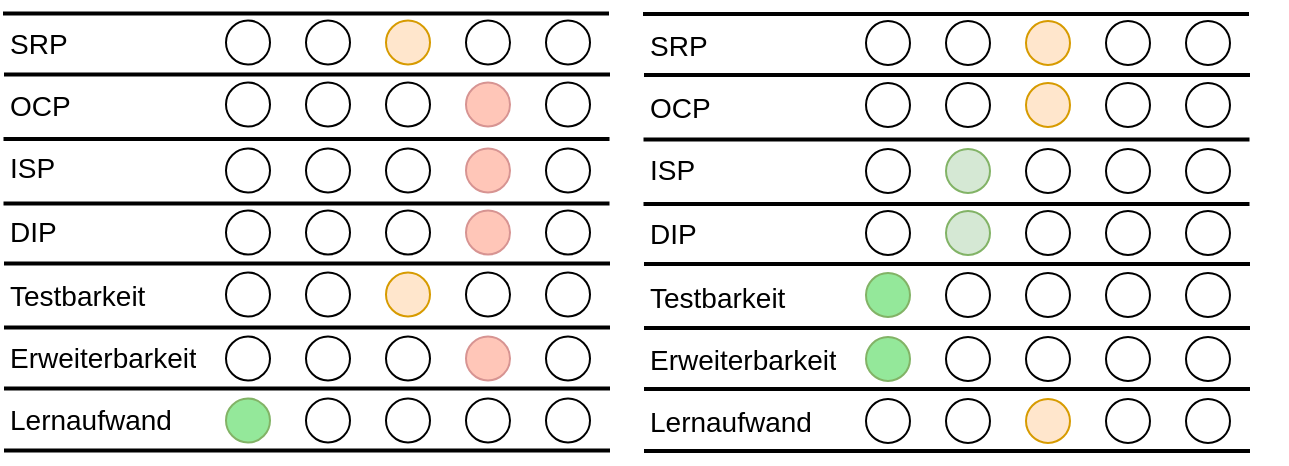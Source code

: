 <mxfile version="15.7.3" type="device"><diagram id="7zipohzM_STwn9ZJXe27" name="Seite-1"><mxGraphModel dx="760" dy="707" grid="1" gridSize="10" guides="1" tooltips="1" connect="1" arrows="1" fold="1" page="1" pageScale="1" pageWidth="827" pageHeight="1169" math="0" shadow="0"><root><mxCell id="0"/><mxCell id="1" parent="0"/><mxCell id="pcC5vuhRuZFMerXVC4xy-1" value="" style="shape=table;startSize=0;container=1;collapsible=0;childLayout=tableLayout;fontStyle=1;align=center;pointerEvents=1;fontSize=18;fillColor=none;strokeColor=none;" vertex="1" parent="1"><mxGeometry x="350" y="90.5" width="320" height="220" as="geometry"/></mxCell><mxCell id="pcC5vuhRuZFMerXVC4xy-2" style="shape=partialRectangle;html=1;whiteSpace=wrap;collapsible=0;dropTarget=0;pointerEvents=0;fillColor=none;top=0;left=0;bottom=0;right=0;points=[[0,0.5],[1,0.5]];portConstraint=eastwest;fontSize=22;strokeColor=none;" vertex="1" parent="pcC5vuhRuZFMerXVC4xy-1"><mxGeometry width="320" height="32" as="geometry"/></mxCell><mxCell id="pcC5vuhRuZFMerXVC4xy-3" value="SRP" style="shape=partialRectangle;html=1;whiteSpace=wrap;connectable=0;fillColor=none;top=0;left=0;bottom=0;right=0;overflow=hidden;pointerEvents=1;fontSize=14;align=left;" vertex="1" parent="pcC5vuhRuZFMerXVC4xy-2"><mxGeometry width="100" height="32" as="geometry"><mxRectangle width="100" height="32" as="alternateBounds"/></mxGeometry></mxCell><mxCell id="pcC5vuhRuZFMerXVC4xy-4" style="shape=partialRectangle;html=1;whiteSpace=wrap;connectable=0;fillColor=none;top=0;left=0;bottom=0;right=0;overflow=hidden;pointerEvents=1;fontSize=22;" vertex="1" parent="pcC5vuhRuZFMerXVC4xy-2"><mxGeometry x="100" width="220" height="32" as="geometry"><mxRectangle width="220" height="32" as="alternateBounds"/></mxGeometry></mxCell><mxCell id="pcC5vuhRuZFMerXVC4xy-5" style="shape=partialRectangle;html=1;whiteSpace=wrap;collapsible=0;dropTarget=0;pointerEvents=0;fillColor=none;top=0;left=0;bottom=0;right=0;points=[[0,0.5],[1,0.5]];portConstraint=eastwest;fontSize=22;strokeColor=none;" vertex="1" parent="pcC5vuhRuZFMerXVC4xy-1"><mxGeometry y="32" width="320" height="30" as="geometry"/></mxCell><mxCell id="pcC5vuhRuZFMerXVC4xy-6" value="OCP" style="shape=partialRectangle;html=1;whiteSpace=wrap;connectable=0;fillColor=none;top=0;left=0;bottom=0;right=0;overflow=hidden;pointerEvents=1;fontSize=14;align=left;" vertex="1" parent="pcC5vuhRuZFMerXVC4xy-5"><mxGeometry width="100" height="30" as="geometry"><mxRectangle width="100" height="30" as="alternateBounds"/></mxGeometry></mxCell><mxCell id="pcC5vuhRuZFMerXVC4xy-7" style="shape=partialRectangle;html=1;whiteSpace=wrap;connectable=0;fillColor=none;top=0;left=0;bottom=0;right=0;overflow=hidden;pointerEvents=1;fontSize=22;strokeColor=default;" vertex="1" parent="pcC5vuhRuZFMerXVC4xy-5"><mxGeometry x="100" width="220" height="30" as="geometry"><mxRectangle width="220" height="30" as="alternateBounds"/></mxGeometry></mxCell><mxCell id="pcC5vuhRuZFMerXVC4xy-8" value="" style="shape=partialRectangle;html=1;whiteSpace=wrap;collapsible=0;dropTarget=0;pointerEvents=0;fillColor=none;top=0;left=0;bottom=0;right=0;points=[[0,0.5],[1,0.5]];portConstraint=eastwest;fontSize=22;" vertex="1" parent="pcC5vuhRuZFMerXVC4xy-1"><mxGeometry y="62" width="320" height="32" as="geometry"/></mxCell><mxCell id="pcC5vuhRuZFMerXVC4xy-9" value="ISP" style="shape=partialRectangle;html=1;whiteSpace=wrap;connectable=0;fillColor=none;top=0;left=0;bottom=0;right=0;overflow=hidden;pointerEvents=1;fontSize=14;align=left;" vertex="1" parent="pcC5vuhRuZFMerXVC4xy-8"><mxGeometry width="100" height="32" as="geometry"><mxRectangle width="100" height="32" as="alternateBounds"/></mxGeometry></mxCell><mxCell id="pcC5vuhRuZFMerXVC4xy-10" value="" style="shape=partialRectangle;html=1;whiteSpace=wrap;connectable=0;fillColor=none;top=0;left=0;bottom=0;right=0;overflow=hidden;pointerEvents=1;fontSize=22;" vertex="1" parent="pcC5vuhRuZFMerXVC4xy-8"><mxGeometry x="100" width="220" height="32" as="geometry"><mxRectangle width="220" height="32" as="alternateBounds"/></mxGeometry></mxCell><mxCell id="pcC5vuhRuZFMerXVC4xy-11" value="" style="shape=partialRectangle;html=1;whiteSpace=wrap;collapsible=0;dropTarget=0;pointerEvents=0;fillColor=none;top=0;left=0;bottom=0;right=0;points=[[0,0.5],[1,0.5]];portConstraint=eastwest;fontSize=22;" vertex="1" parent="pcC5vuhRuZFMerXVC4xy-1"><mxGeometry y="94" width="320" height="32" as="geometry"/></mxCell><mxCell id="pcC5vuhRuZFMerXVC4xy-12" value="DIP" style="shape=partialRectangle;html=1;whiteSpace=wrap;connectable=0;fillColor=none;top=0;left=0;bottom=0;right=0;overflow=hidden;pointerEvents=1;fontSize=14;align=left;" vertex="1" parent="pcC5vuhRuZFMerXVC4xy-11"><mxGeometry width="100" height="32" as="geometry"><mxRectangle width="100" height="32" as="alternateBounds"/></mxGeometry></mxCell><mxCell id="pcC5vuhRuZFMerXVC4xy-13" value="" style="shape=partialRectangle;html=1;whiteSpace=wrap;connectable=0;fillColor=none;top=0;left=0;bottom=0;right=0;overflow=hidden;pointerEvents=1;fontSize=22;" vertex="1" parent="pcC5vuhRuZFMerXVC4xy-11"><mxGeometry x="100" width="220" height="32" as="geometry"><mxRectangle width="220" height="32" as="alternateBounds"/></mxGeometry></mxCell><mxCell id="pcC5vuhRuZFMerXVC4xy-14" value="" style="shape=partialRectangle;html=1;whiteSpace=wrap;collapsible=0;dropTarget=0;pointerEvents=0;fillColor=none;top=0;left=0;bottom=0;right=0;points=[[0,0.5],[1,0.5]];portConstraint=eastwest;fontSize=22;" vertex="1" parent="pcC5vuhRuZFMerXVC4xy-1"><mxGeometry y="126" width="320" height="32" as="geometry"/></mxCell><mxCell id="pcC5vuhRuZFMerXVC4xy-15" value="Testbarkeit" style="shape=partialRectangle;html=1;whiteSpace=wrap;connectable=0;fillColor=none;top=0;left=0;bottom=0;right=0;overflow=hidden;pointerEvents=1;fontSize=14;align=left;strokeColor=none;" vertex="1" parent="pcC5vuhRuZFMerXVC4xy-14"><mxGeometry width="100" height="32" as="geometry"><mxRectangle width="100" height="32" as="alternateBounds"/></mxGeometry></mxCell><mxCell id="pcC5vuhRuZFMerXVC4xy-16" value="" style="shape=partialRectangle;html=1;whiteSpace=wrap;connectable=0;fillColor=none;top=0;left=0;bottom=0;right=0;overflow=hidden;pointerEvents=1;fontSize=22;" vertex="1" parent="pcC5vuhRuZFMerXVC4xy-14"><mxGeometry x="100" width="220" height="32" as="geometry"><mxRectangle width="220" height="32" as="alternateBounds"/></mxGeometry></mxCell><mxCell id="pcC5vuhRuZFMerXVC4xy-17" style="shape=partialRectangle;html=1;whiteSpace=wrap;collapsible=0;dropTarget=0;pointerEvents=0;fillColor=none;top=0;left=0;bottom=0;right=0;points=[[0,0.5],[1,0.5]];portConstraint=eastwest;fontSize=22;" vertex="1" parent="pcC5vuhRuZFMerXVC4xy-1"><mxGeometry y="158" width="320" height="30" as="geometry"/></mxCell><mxCell id="pcC5vuhRuZFMerXVC4xy-18" value="Erweiterbarkeit" style="shape=partialRectangle;html=1;whiteSpace=wrap;connectable=0;fillColor=none;top=0;left=0;bottom=0;right=0;overflow=hidden;pointerEvents=1;fontSize=14;align=left;" vertex="1" parent="pcC5vuhRuZFMerXVC4xy-17"><mxGeometry width="100" height="30" as="geometry"><mxRectangle width="100" height="30" as="alternateBounds"/></mxGeometry></mxCell><mxCell id="pcC5vuhRuZFMerXVC4xy-19" value="" style="shape=partialRectangle;html=1;whiteSpace=wrap;connectable=0;fillColor=none;top=0;left=0;bottom=0;right=0;overflow=hidden;pointerEvents=1;fontSize=22;" vertex="1" parent="pcC5vuhRuZFMerXVC4xy-17"><mxGeometry x="100" width="220" height="30" as="geometry"><mxRectangle width="220" height="30" as="alternateBounds"/></mxGeometry></mxCell><mxCell id="pcC5vuhRuZFMerXVC4xy-20" style="shape=partialRectangle;html=1;whiteSpace=wrap;collapsible=0;dropTarget=0;pointerEvents=0;fillColor=none;top=0;left=0;bottom=0;right=0;points=[[0,0.5],[1,0.5]];portConstraint=eastwest;fontSize=22;" vertex="1" parent="pcC5vuhRuZFMerXVC4xy-1"><mxGeometry y="188" width="320" height="32" as="geometry"/></mxCell><mxCell id="pcC5vuhRuZFMerXVC4xy-21" value="Lernaufwand" style="shape=partialRectangle;html=1;whiteSpace=wrap;connectable=0;fillColor=none;top=0;left=0;bottom=0;right=0;overflow=hidden;pointerEvents=1;fontSize=14;align=left;" vertex="1" parent="pcC5vuhRuZFMerXVC4xy-20"><mxGeometry width="100" height="32" as="geometry"><mxRectangle width="100" height="32" as="alternateBounds"/></mxGeometry></mxCell><mxCell id="pcC5vuhRuZFMerXVC4xy-22" value="" style="shape=partialRectangle;html=1;whiteSpace=wrap;connectable=0;fillColor=none;top=0;left=0;bottom=0;right=0;overflow=hidden;pointerEvents=1;fontSize=22;" vertex="1" parent="pcC5vuhRuZFMerXVC4xy-20"><mxGeometry x="100" width="220" height="32" as="geometry"><mxRectangle width="220" height="32" as="alternateBounds"/></mxGeometry></mxCell><mxCell id="pcC5vuhRuZFMerXVC4xy-23" value="" style="ellipse;whiteSpace=wrap;html=1;aspect=fixed;fontSize=22;align=left;fillColor=#ffe6cc;strokeColor=#d79b00;" vertex="1" parent="1"><mxGeometry x="540" y="94.5" width="22" height="22" as="geometry"/></mxCell><mxCell id="pcC5vuhRuZFMerXVC4xy-24" value="" style="ellipse;whiteSpace=wrap;html=1;aspect=fixed;fontSize=22;align=left;fillColor=none;" vertex="1" parent="1"><mxGeometry x="620" y="94.5" width="22" height="22" as="geometry"/></mxCell><mxCell id="pcC5vuhRuZFMerXVC4xy-25" value="" style="ellipse;whiteSpace=wrap;html=1;aspect=fixed;fontSize=22;align=left;fillColor=none;" vertex="1" parent="1"><mxGeometry x="500" y="94.5" width="22" height="22" as="geometry"/></mxCell><mxCell id="pcC5vuhRuZFMerXVC4xy-26" value="" style="ellipse;whiteSpace=wrap;html=1;aspect=fixed;fontSize=22;align=left;fillColor=none;" vertex="1" parent="1"><mxGeometry x="580" y="94.5" width="22" height="22" as="geometry"/></mxCell><mxCell id="pcC5vuhRuZFMerXVC4xy-27" value="" style="ellipse;whiteSpace=wrap;html=1;aspect=fixed;fontSize=22;align=left;fillColor=none;" vertex="1" parent="1"><mxGeometry x="460" y="94.5" width="22" height="22" as="geometry"/></mxCell><mxCell id="pcC5vuhRuZFMerXVC4xy-28" value="" style="ellipse;whiteSpace=wrap;html=1;aspect=fixed;fontSize=22;align=left;fillColor=#ffe6cc;strokeColor=#D79B00;" vertex="1" parent="1"><mxGeometry x="540" y="125.5" width="22" height="22" as="geometry"/></mxCell><mxCell id="pcC5vuhRuZFMerXVC4xy-29" value="" style="ellipse;whiteSpace=wrap;html=1;aspect=fixed;fontSize=22;align=left;fillColor=none;" vertex="1" parent="1"><mxGeometry x="620" y="125.5" width="22" height="22" as="geometry"/></mxCell><mxCell id="pcC5vuhRuZFMerXVC4xy-30" value="" style="ellipse;whiteSpace=wrap;html=1;aspect=fixed;fontSize=22;align=left;fillColor=none;" vertex="1" parent="1"><mxGeometry x="500" y="125.5" width="22" height="22" as="geometry"/></mxCell><mxCell id="pcC5vuhRuZFMerXVC4xy-31" value="" style="ellipse;whiteSpace=wrap;html=1;aspect=fixed;fontSize=22;align=left;fillColor=none;" vertex="1" parent="1"><mxGeometry x="580" y="125.5" width="22" height="22" as="geometry"/></mxCell><mxCell id="pcC5vuhRuZFMerXVC4xy-32" value="" style="ellipse;whiteSpace=wrap;html=1;aspect=fixed;fontSize=22;align=left;fillColor=none;" vertex="1" parent="1"><mxGeometry x="460" y="125.5" width="22" height="22" as="geometry"/></mxCell><mxCell id="pcC5vuhRuZFMerXVC4xy-33" value="" style="ellipse;whiteSpace=wrap;html=1;aspect=fixed;fontSize=22;align=left;fillColor=none;" vertex="1" parent="1"><mxGeometry x="540" y="158.5" width="22" height="22" as="geometry"/></mxCell><mxCell id="pcC5vuhRuZFMerXVC4xy-34" value="" style="ellipse;whiteSpace=wrap;html=1;aspect=fixed;fontSize=22;align=left;fillColor=none;" vertex="1" parent="1"><mxGeometry x="620" y="158.5" width="22" height="22" as="geometry"/></mxCell><mxCell id="pcC5vuhRuZFMerXVC4xy-35" value="" style="ellipse;whiteSpace=wrap;html=1;aspect=fixed;fontSize=22;align=left;fillColor=#d5e8d4;strokeColor=#82b366;" vertex="1" parent="1"><mxGeometry x="500" y="158.5" width="22" height="22" as="geometry"/></mxCell><mxCell id="pcC5vuhRuZFMerXVC4xy-36" value="" style="ellipse;whiteSpace=wrap;html=1;aspect=fixed;fontSize=22;align=left;fillColor=none;" vertex="1" parent="1"><mxGeometry x="580" y="158.5" width="22" height="22" as="geometry"/></mxCell><mxCell id="pcC5vuhRuZFMerXVC4xy-37" value="" style="ellipse;whiteSpace=wrap;html=1;aspect=fixed;fontSize=22;align=left;fillColor=none;" vertex="1" parent="1"><mxGeometry x="460" y="158.5" width="22" height="22" as="geometry"/></mxCell><mxCell id="pcC5vuhRuZFMerXVC4xy-38" value="" style="ellipse;whiteSpace=wrap;html=1;aspect=fixed;fontSize=22;align=left;fillColor=none;" vertex="1" parent="1"><mxGeometry x="540" y="189.5" width="22" height="22" as="geometry"/></mxCell><mxCell id="pcC5vuhRuZFMerXVC4xy-39" value="" style="ellipse;whiteSpace=wrap;html=1;aspect=fixed;fontSize=22;align=left;fillColor=none;" vertex="1" parent="1"><mxGeometry x="620" y="189.5" width="22" height="22" as="geometry"/></mxCell><mxCell id="pcC5vuhRuZFMerXVC4xy-40" value="" style="ellipse;whiteSpace=wrap;html=1;aspect=fixed;fontSize=22;align=left;fillColor=none;" vertex="1" parent="1"><mxGeometry x="580" y="189.5" width="22" height="22" as="geometry"/></mxCell><mxCell id="pcC5vuhRuZFMerXVC4xy-41" value="" style="ellipse;whiteSpace=wrap;html=1;aspect=fixed;fontSize=22;align=left;fillColor=none;" vertex="1" parent="1"><mxGeometry x="540" y="220.5" width="22" height="22" as="geometry"/></mxCell><mxCell id="pcC5vuhRuZFMerXVC4xy-42" value="" style="ellipse;whiteSpace=wrap;html=1;aspect=fixed;fontSize=22;align=left;fillColor=none;" vertex="1" parent="1"><mxGeometry x="620" y="220.5" width="22" height="22" as="geometry"/></mxCell><mxCell id="pcC5vuhRuZFMerXVC4xy-43" value="" style="ellipse;whiteSpace=wrap;html=1;aspect=fixed;fontSize=22;align=left;fillColor=none;" vertex="1" parent="1"><mxGeometry x="580" y="220.5" width="22" height="22" as="geometry"/></mxCell><mxCell id="pcC5vuhRuZFMerXVC4xy-44" value="" style="ellipse;whiteSpace=wrap;html=1;aspect=fixed;fontSize=22;align=left;fillColor=none;" vertex="1" parent="1"><mxGeometry x="540" y="252.5" width="22" height="22" as="geometry"/></mxCell><mxCell id="pcC5vuhRuZFMerXVC4xy-45" value="" style="ellipse;whiteSpace=wrap;html=1;aspect=fixed;fontSize=22;align=left;fillColor=none;" vertex="1" parent="1"><mxGeometry x="620" y="252.5" width="22" height="22" as="geometry"/></mxCell><mxCell id="pcC5vuhRuZFMerXVC4xy-46" value="" style="ellipse;whiteSpace=wrap;html=1;aspect=fixed;fontSize=22;align=left;fillColor=none;" vertex="1" parent="1"><mxGeometry x="580" y="252.5" width="22" height="22" as="geometry"/></mxCell><mxCell id="pcC5vuhRuZFMerXVC4xy-47" value="" style="ellipse;whiteSpace=wrap;html=1;aspect=fixed;fontSize=22;align=left;fillColor=#ffe6cc;strokeColor=#D79B00;" vertex="1" parent="1"><mxGeometry x="540" y="283.5" width="22" height="22" as="geometry"/></mxCell><mxCell id="pcC5vuhRuZFMerXVC4xy-48" value="" style="ellipse;whiteSpace=wrap;html=1;aspect=fixed;fontSize=22;align=left;fillColor=none;" vertex="1" parent="1"><mxGeometry x="620" y="283.5" width="22" height="22" as="geometry"/></mxCell><mxCell id="pcC5vuhRuZFMerXVC4xy-49" value="" style="ellipse;whiteSpace=wrap;html=1;aspect=fixed;fontSize=22;align=left;fillColor=none;" vertex="1" parent="1"><mxGeometry x="500" y="283.5" width="22" height="22" as="geometry"/></mxCell><mxCell id="pcC5vuhRuZFMerXVC4xy-50" value="" style="ellipse;whiteSpace=wrap;html=1;aspect=fixed;fontSize=22;align=left;fillColor=none;" vertex="1" parent="1"><mxGeometry x="580" y="283.5" width="22" height="22" as="geometry"/></mxCell><mxCell id="pcC5vuhRuZFMerXVC4xy-51" value="" style="ellipse;whiteSpace=wrap;html=1;aspect=fixed;fontSize=22;align=left;fillColor=none;" vertex="1" parent="1"><mxGeometry x="460" y="283.5" width="22" height="22" as="geometry"/></mxCell><mxCell id="pcC5vuhRuZFMerXVC4xy-52" value="" style="line;strokeWidth=2;direction=south;html=1;rotation=90;" vertex="1" parent="1"><mxGeometry x="495.5" y="-30" width="10" height="303" as="geometry"/></mxCell><mxCell id="pcC5vuhRuZFMerXVC4xy-53" value="" style="line;strokeWidth=2;direction=south;html=1;rotation=90;" vertex="1" parent="1"><mxGeometry x="495.25" y="2.25" width="10" height="303" as="geometry"/></mxCell><mxCell id="pcC5vuhRuZFMerXVC4xy-54" value="" style="line;strokeWidth=2;direction=south;html=1;rotation=90;" vertex="1" parent="1"><mxGeometry x="495.25" y="34.5" width="10" height="303" as="geometry"/></mxCell><mxCell id="pcC5vuhRuZFMerXVC4xy-55" value="" style="line;strokeWidth=2;direction=south;html=1;rotation=90;" vertex="1" parent="1"><mxGeometry x="495.5" y="64.5" width="10" height="303" as="geometry"/></mxCell><mxCell id="pcC5vuhRuZFMerXVC4xy-56" value="" style="line;strokeWidth=2;direction=south;html=1;rotation=90;" vertex="1" parent="1"><mxGeometry x="495.5" y="96.5" width="10" height="303" as="geometry"/></mxCell><mxCell id="pcC5vuhRuZFMerXVC4xy-57" value="" style="line;strokeWidth=2;direction=south;html=1;rotation=90;" vertex="1" parent="1"><mxGeometry x="495.5" y="127" width="10" height="303" as="geometry"/></mxCell><mxCell id="pcC5vuhRuZFMerXVC4xy-58" value="" style="line;strokeWidth=2;direction=south;html=1;rotation=90;" vertex="1" parent="1"><mxGeometry x="495.5" y="158" width="10" height="303" as="geometry"/></mxCell><mxCell id="pcC5vuhRuZFMerXVC4xy-59" value="" style="line;strokeWidth=2;direction=south;html=1;rotation=90;" vertex="1" parent="1"><mxGeometry x="495" y="-60.5" width="10" height="303" as="geometry"/></mxCell><mxCell id="pcC5vuhRuZFMerXVC4xy-60" value="" style="ellipse;whiteSpace=wrap;html=1;aspect=fixed;fontSize=22;align=left;fillColor=#d5e8d4;strokeColor=#82b366;" vertex="1" parent="1"><mxGeometry x="500" y="189.5" width="22" height="22" as="geometry"/></mxCell><mxCell id="pcC5vuhRuZFMerXVC4xy-61" value="" style="ellipse;whiteSpace=wrap;html=1;aspect=fixed;fontSize=22;align=left;fillColor=#94E89A;strokeColor=#82b366;" vertex="1" parent="1"><mxGeometry x="460" y="220.5" width="22" height="22" as="geometry"/></mxCell><mxCell id="pcC5vuhRuZFMerXVC4xy-62" value="" style="ellipse;whiteSpace=wrap;html=1;aspect=fixed;fontSize=22;align=left;fillColor=#94E89A;strokeColor=#82b366;" vertex="1" parent="1"><mxGeometry x="460" y="252.5" width="22" height="22" as="geometry"/></mxCell><mxCell id="pcC5vuhRuZFMerXVC4xy-63" value="" style="ellipse;whiteSpace=wrap;html=1;aspect=fixed;fontSize=22;align=left;fillColor=none;" vertex="1" parent="1"><mxGeometry x="500" y="252.5" width="22" height="22" as="geometry"/></mxCell><mxCell id="pcC5vuhRuZFMerXVC4xy-64" value="" style="ellipse;whiteSpace=wrap;html=1;aspect=fixed;fontSize=22;align=left;fillColor=none;" vertex="1" parent="1"><mxGeometry x="500" y="220.5" width="22" height="22" as="geometry"/></mxCell><mxCell id="pcC5vuhRuZFMerXVC4xy-65" value="" style="ellipse;whiteSpace=wrap;html=1;aspect=fixed;fontSize=22;align=left;fillColor=none;" vertex="1" parent="1"><mxGeometry x="460" y="189.5" width="22" height="22" as="geometry"/></mxCell><mxCell id="pcC5vuhRuZFMerXVC4xy-66" value="" style="shape=table;startSize=0;container=1;collapsible=0;childLayout=tableLayout;fontStyle=1;align=center;pointerEvents=1;fontSize=18;fillColor=none;strokeColor=none;" vertex="1" parent="1"><mxGeometry x="30" y="90.25" width="320" height="220" as="geometry"/></mxCell><mxCell id="pcC5vuhRuZFMerXVC4xy-67" style="shape=partialRectangle;html=1;whiteSpace=wrap;collapsible=0;dropTarget=0;pointerEvents=0;fillColor=none;top=0;left=0;bottom=0;right=0;points=[[0,0.5],[1,0.5]];portConstraint=eastwest;fontSize=22;strokeColor=none;" vertex="1" parent="pcC5vuhRuZFMerXVC4xy-66"><mxGeometry width="320" height="32" as="geometry"/></mxCell><mxCell id="pcC5vuhRuZFMerXVC4xy-68" value="SRP" style="shape=partialRectangle;html=1;whiteSpace=wrap;connectable=0;fillColor=none;top=0;left=0;bottom=0;right=0;overflow=hidden;pointerEvents=1;fontSize=14;align=left;" vertex="1" parent="pcC5vuhRuZFMerXVC4xy-67"><mxGeometry width="100" height="32" as="geometry"><mxRectangle width="100" height="32" as="alternateBounds"/></mxGeometry></mxCell><mxCell id="pcC5vuhRuZFMerXVC4xy-69" style="shape=partialRectangle;html=1;whiteSpace=wrap;connectable=0;fillColor=none;top=0;left=0;bottom=0;right=0;overflow=hidden;pointerEvents=1;fontSize=22;" vertex="1" parent="pcC5vuhRuZFMerXVC4xy-67"><mxGeometry x="100" width="220" height="32" as="geometry"><mxRectangle width="220" height="32" as="alternateBounds"/></mxGeometry></mxCell><mxCell id="pcC5vuhRuZFMerXVC4xy-70" style="shape=partialRectangle;html=1;whiteSpace=wrap;collapsible=0;dropTarget=0;pointerEvents=0;fillColor=none;top=0;left=0;bottom=0;right=0;points=[[0,0.5],[1,0.5]];portConstraint=eastwest;fontSize=22;strokeColor=none;" vertex="1" parent="pcC5vuhRuZFMerXVC4xy-66"><mxGeometry y="32" width="320" height="30" as="geometry"/></mxCell><mxCell id="pcC5vuhRuZFMerXVC4xy-71" value="OCP" style="shape=partialRectangle;html=1;whiteSpace=wrap;connectable=0;fillColor=none;top=0;left=0;bottom=0;right=0;overflow=hidden;pointerEvents=1;fontSize=14;align=left;" vertex="1" parent="pcC5vuhRuZFMerXVC4xy-70"><mxGeometry width="100" height="30" as="geometry"><mxRectangle width="100" height="30" as="alternateBounds"/></mxGeometry></mxCell><mxCell id="pcC5vuhRuZFMerXVC4xy-72" style="shape=partialRectangle;html=1;whiteSpace=wrap;connectable=0;fillColor=none;top=0;left=0;bottom=0;right=0;overflow=hidden;pointerEvents=1;fontSize=22;strokeColor=default;" vertex="1" parent="pcC5vuhRuZFMerXVC4xy-70"><mxGeometry x="100" width="220" height="30" as="geometry"><mxRectangle width="220" height="30" as="alternateBounds"/></mxGeometry></mxCell><mxCell id="pcC5vuhRuZFMerXVC4xy-73" value="" style="shape=partialRectangle;html=1;whiteSpace=wrap;collapsible=0;dropTarget=0;pointerEvents=0;fillColor=none;top=0;left=0;bottom=0;right=0;points=[[0,0.5],[1,0.5]];portConstraint=eastwest;fontSize=22;" vertex="1" parent="pcC5vuhRuZFMerXVC4xy-66"><mxGeometry y="62" width="320" height="32" as="geometry"/></mxCell><mxCell id="pcC5vuhRuZFMerXVC4xy-74" value="ISP" style="shape=partialRectangle;html=1;whiteSpace=wrap;connectable=0;fillColor=none;top=0;left=0;bottom=0;right=0;overflow=hidden;pointerEvents=1;fontSize=14;align=left;" vertex="1" parent="pcC5vuhRuZFMerXVC4xy-73"><mxGeometry width="100" height="32" as="geometry"><mxRectangle width="100" height="32" as="alternateBounds"/></mxGeometry></mxCell><mxCell id="pcC5vuhRuZFMerXVC4xy-75" value="" style="shape=partialRectangle;html=1;whiteSpace=wrap;connectable=0;fillColor=none;top=0;left=0;bottom=0;right=0;overflow=hidden;pointerEvents=1;fontSize=22;" vertex="1" parent="pcC5vuhRuZFMerXVC4xy-73"><mxGeometry x="100" width="220" height="32" as="geometry"><mxRectangle width="220" height="32" as="alternateBounds"/></mxGeometry></mxCell><mxCell id="pcC5vuhRuZFMerXVC4xy-76" value="" style="shape=partialRectangle;html=1;whiteSpace=wrap;collapsible=0;dropTarget=0;pointerEvents=0;fillColor=none;top=0;left=0;bottom=0;right=0;points=[[0,0.5],[1,0.5]];portConstraint=eastwest;fontSize=22;" vertex="1" parent="pcC5vuhRuZFMerXVC4xy-66"><mxGeometry y="94" width="320" height="32" as="geometry"/></mxCell><mxCell id="pcC5vuhRuZFMerXVC4xy-77" value="DIP" style="shape=partialRectangle;html=1;whiteSpace=wrap;connectable=0;fillColor=none;top=0;left=0;bottom=0;right=0;overflow=hidden;pointerEvents=1;fontSize=14;align=left;" vertex="1" parent="pcC5vuhRuZFMerXVC4xy-76"><mxGeometry width="100" height="32" as="geometry"><mxRectangle width="100" height="32" as="alternateBounds"/></mxGeometry></mxCell><mxCell id="pcC5vuhRuZFMerXVC4xy-78" value="" style="shape=partialRectangle;html=1;whiteSpace=wrap;connectable=0;fillColor=none;top=0;left=0;bottom=0;right=0;overflow=hidden;pointerEvents=1;fontSize=22;" vertex="1" parent="pcC5vuhRuZFMerXVC4xy-76"><mxGeometry x="100" width="220" height="32" as="geometry"><mxRectangle width="220" height="32" as="alternateBounds"/></mxGeometry></mxCell><mxCell id="pcC5vuhRuZFMerXVC4xy-79" value="" style="shape=partialRectangle;html=1;whiteSpace=wrap;collapsible=0;dropTarget=0;pointerEvents=0;fillColor=none;top=0;left=0;bottom=0;right=0;points=[[0,0.5],[1,0.5]];portConstraint=eastwest;fontSize=22;" vertex="1" parent="pcC5vuhRuZFMerXVC4xy-66"><mxGeometry y="126" width="320" height="32" as="geometry"/></mxCell><mxCell id="pcC5vuhRuZFMerXVC4xy-80" value="Testbarkeit" style="shape=partialRectangle;html=1;whiteSpace=wrap;connectable=0;fillColor=none;top=0;left=0;bottom=0;right=0;overflow=hidden;pointerEvents=1;fontSize=14;align=left;strokeColor=none;" vertex="1" parent="pcC5vuhRuZFMerXVC4xy-79"><mxGeometry width="100" height="32" as="geometry"><mxRectangle width="100" height="32" as="alternateBounds"/></mxGeometry></mxCell><mxCell id="pcC5vuhRuZFMerXVC4xy-81" value="" style="shape=partialRectangle;html=1;whiteSpace=wrap;connectable=0;fillColor=none;top=0;left=0;bottom=0;right=0;overflow=hidden;pointerEvents=1;fontSize=22;" vertex="1" parent="pcC5vuhRuZFMerXVC4xy-79"><mxGeometry x="100" width="220" height="32" as="geometry"><mxRectangle width="220" height="32" as="alternateBounds"/></mxGeometry></mxCell><mxCell id="pcC5vuhRuZFMerXVC4xy-82" style="shape=partialRectangle;html=1;whiteSpace=wrap;collapsible=0;dropTarget=0;pointerEvents=0;fillColor=none;top=0;left=0;bottom=0;right=0;points=[[0,0.5],[1,0.5]];portConstraint=eastwest;fontSize=22;" vertex="1" parent="pcC5vuhRuZFMerXVC4xy-66"><mxGeometry y="158" width="320" height="30" as="geometry"/></mxCell><mxCell id="pcC5vuhRuZFMerXVC4xy-83" value="Erweiterbarkeit" style="shape=partialRectangle;html=1;whiteSpace=wrap;connectable=0;fillColor=none;top=0;left=0;bottom=0;right=0;overflow=hidden;pointerEvents=1;fontSize=14;align=left;" vertex="1" parent="pcC5vuhRuZFMerXVC4xy-82"><mxGeometry width="100" height="30" as="geometry"><mxRectangle width="100" height="30" as="alternateBounds"/></mxGeometry></mxCell><mxCell id="pcC5vuhRuZFMerXVC4xy-84" value="" style="shape=partialRectangle;html=1;whiteSpace=wrap;connectable=0;fillColor=none;top=0;left=0;bottom=0;right=0;overflow=hidden;pointerEvents=1;fontSize=22;" vertex="1" parent="pcC5vuhRuZFMerXVC4xy-82"><mxGeometry x="100" width="220" height="30" as="geometry"><mxRectangle width="220" height="30" as="alternateBounds"/></mxGeometry></mxCell><mxCell id="pcC5vuhRuZFMerXVC4xy-85" style="shape=partialRectangle;html=1;whiteSpace=wrap;collapsible=0;dropTarget=0;pointerEvents=0;fillColor=none;top=0;left=0;bottom=0;right=0;points=[[0,0.5],[1,0.5]];portConstraint=eastwest;fontSize=22;" vertex="1" parent="pcC5vuhRuZFMerXVC4xy-66"><mxGeometry y="188" width="320" height="32" as="geometry"/></mxCell><mxCell id="pcC5vuhRuZFMerXVC4xy-86" value="Lernaufwand" style="shape=partialRectangle;html=1;whiteSpace=wrap;connectable=0;fillColor=none;top=0;left=0;bottom=0;right=0;overflow=hidden;pointerEvents=1;fontSize=14;align=left;" vertex="1" parent="pcC5vuhRuZFMerXVC4xy-85"><mxGeometry width="100" height="32" as="geometry"><mxRectangle width="100" height="32" as="alternateBounds"/></mxGeometry></mxCell><mxCell id="pcC5vuhRuZFMerXVC4xy-87" value="" style="shape=partialRectangle;html=1;whiteSpace=wrap;connectable=0;fillColor=none;top=0;left=0;bottom=0;right=0;overflow=hidden;pointerEvents=1;fontSize=22;" vertex="1" parent="pcC5vuhRuZFMerXVC4xy-85"><mxGeometry x="100" width="220" height="32" as="geometry"><mxRectangle width="220" height="32" as="alternateBounds"/></mxGeometry></mxCell><mxCell id="pcC5vuhRuZFMerXVC4xy-88" value="" style="ellipse;whiteSpace=wrap;html=1;aspect=fixed;fontSize=22;align=left;fillColor=#ffe6cc;strokeColor=#D79B00;" vertex="1" parent="1"><mxGeometry x="220" y="94.25" width="22" height="22" as="geometry"/></mxCell><mxCell id="pcC5vuhRuZFMerXVC4xy-89" value="" style="ellipse;whiteSpace=wrap;html=1;aspect=fixed;fontSize=22;align=left;fillColor=none;" vertex="1" parent="1"><mxGeometry x="300" y="94.25" width="22" height="22" as="geometry"/></mxCell><mxCell id="pcC5vuhRuZFMerXVC4xy-90" value="" style="ellipse;whiteSpace=wrap;html=1;aspect=fixed;fontSize=22;align=left;fillColor=none;" vertex="1" parent="1"><mxGeometry x="180" y="94.25" width="22" height="22" as="geometry"/></mxCell><mxCell id="pcC5vuhRuZFMerXVC4xy-91" value="" style="ellipse;whiteSpace=wrap;html=1;aspect=fixed;fontSize=22;align=left;fillColor=none;" vertex="1" parent="1"><mxGeometry x="260" y="94.25" width="22" height="22" as="geometry"/></mxCell><mxCell id="pcC5vuhRuZFMerXVC4xy-92" value="" style="ellipse;whiteSpace=wrap;html=1;aspect=fixed;fontSize=22;align=left;fillColor=none;" vertex="1" parent="1"><mxGeometry x="140" y="94.25" width="22" height="22" as="geometry"/></mxCell><mxCell id="pcC5vuhRuZFMerXVC4xy-93" value="" style="ellipse;whiteSpace=wrap;html=1;aspect=fixed;fontSize=22;align=left;fillColor=none;" vertex="1" parent="1"><mxGeometry x="220" y="125.25" width="22" height="22" as="geometry"/></mxCell><mxCell id="pcC5vuhRuZFMerXVC4xy-94" value="" style="ellipse;whiteSpace=wrap;html=1;aspect=fixed;fontSize=22;align=left;fillColor=none;" vertex="1" parent="1"><mxGeometry x="300" y="125.25" width="22" height="22" as="geometry"/></mxCell><mxCell id="pcC5vuhRuZFMerXVC4xy-95" value="" style="ellipse;whiteSpace=wrap;html=1;aspect=fixed;fontSize=22;align=left;fillColor=none;" vertex="1" parent="1"><mxGeometry x="180" y="125.25" width="22" height="22" as="geometry"/></mxCell><mxCell id="pcC5vuhRuZFMerXVC4xy-96" value="" style="ellipse;whiteSpace=wrap;html=1;aspect=fixed;fontSize=22;align=left;fillColor=#FFC6B8;strokeColor=#D79492;" vertex="1" parent="1"><mxGeometry x="260" y="125.25" width="22" height="22" as="geometry"/></mxCell><mxCell id="pcC5vuhRuZFMerXVC4xy-97" value="" style="ellipse;whiteSpace=wrap;html=1;aspect=fixed;fontSize=22;align=left;fillColor=none;" vertex="1" parent="1"><mxGeometry x="140" y="125.25" width="22" height="22" as="geometry"/></mxCell><mxCell id="pcC5vuhRuZFMerXVC4xy-98" value="" style="ellipse;whiteSpace=wrap;html=1;aspect=fixed;fontSize=22;align=left;fillColor=none;" vertex="1" parent="1"><mxGeometry x="220" y="158.25" width="22" height="22" as="geometry"/></mxCell><mxCell id="pcC5vuhRuZFMerXVC4xy-99" value="" style="ellipse;whiteSpace=wrap;html=1;aspect=fixed;fontSize=22;align=left;fillColor=none;" vertex="1" parent="1"><mxGeometry x="300" y="158.25" width="22" height="22" as="geometry"/></mxCell><mxCell id="pcC5vuhRuZFMerXVC4xy-100" value="" style="ellipse;whiteSpace=wrap;html=1;aspect=fixed;fontSize=22;align=left;fillColor=none;" vertex="1" parent="1"><mxGeometry x="180" y="158.25" width="22" height="22" as="geometry"/></mxCell><mxCell id="pcC5vuhRuZFMerXVC4xy-101" value="" style="ellipse;whiteSpace=wrap;html=1;aspect=fixed;fontSize=22;align=left;fillColor=#FFC6B8;strokeColor=#D79492;" vertex="1" parent="1"><mxGeometry x="260" y="158.25" width="22" height="22" as="geometry"/></mxCell><mxCell id="pcC5vuhRuZFMerXVC4xy-102" value="" style="ellipse;whiteSpace=wrap;html=1;aspect=fixed;fontSize=22;align=left;fillColor=none;" vertex="1" parent="1"><mxGeometry x="140" y="158.25" width="22" height="22" as="geometry"/></mxCell><mxCell id="pcC5vuhRuZFMerXVC4xy-103" value="" style="ellipse;whiteSpace=wrap;html=1;aspect=fixed;fontSize=22;align=left;fillColor=none;" vertex="1" parent="1"><mxGeometry x="220" y="189.25" width="22" height="22" as="geometry"/></mxCell><mxCell id="pcC5vuhRuZFMerXVC4xy-104" value="" style="ellipse;whiteSpace=wrap;html=1;aspect=fixed;fontSize=22;align=left;fillColor=none;" vertex="1" parent="1"><mxGeometry x="300" y="189.25" width="22" height="22" as="geometry"/></mxCell><mxCell id="pcC5vuhRuZFMerXVC4xy-105" value="" style="ellipse;whiteSpace=wrap;html=1;aspect=fixed;fontSize=22;align=left;fillColor=none;" vertex="1" parent="1"><mxGeometry x="180" y="189.25" width="22" height="22" as="geometry"/></mxCell><mxCell id="pcC5vuhRuZFMerXVC4xy-106" value="" style="ellipse;whiteSpace=wrap;html=1;aspect=fixed;fontSize=22;align=left;fillColor=#FFC6B8;strokeColor=#D79492;" vertex="1" parent="1"><mxGeometry x="260" y="189.25" width="22" height="22" as="geometry"/></mxCell><mxCell id="pcC5vuhRuZFMerXVC4xy-107" value="" style="ellipse;whiteSpace=wrap;html=1;aspect=fixed;fontSize=22;align=left;fillColor=none;" vertex="1" parent="1"><mxGeometry x="140" y="189.25" width="22" height="22" as="geometry"/></mxCell><mxCell id="pcC5vuhRuZFMerXVC4xy-108" value="" style="ellipse;whiteSpace=wrap;html=1;aspect=fixed;fontSize=22;align=left;fillColor=#ffe6cc;strokeColor=#D79B00;" vertex="1" parent="1"><mxGeometry x="220" y="220.25" width="22" height="22" as="geometry"/></mxCell><mxCell id="pcC5vuhRuZFMerXVC4xy-109" value="" style="ellipse;whiteSpace=wrap;html=1;aspect=fixed;fontSize=22;align=left;fillColor=none;" vertex="1" parent="1"><mxGeometry x="300" y="220.25" width="22" height="22" as="geometry"/></mxCell><mxCell id="pcC5vuhRuZFMerXVC4xy-110" value="" style="ellipse;whiteSpace=wrap;html=1;aspect=fixed;fontSize=22;align=left;fillColor=none;" vertex="1" parent="1"><mxGeometry x="180" y="220.25" width="22" height="22" as="geometry"/></mxCell><mxCell id="pcC5vuhRuZFMerXVC4xy-111" value="" style="ellipse;whiteSpace=wrap;html=1;aspect=fixed;fontSize=22;align=left;fillColor=none;" vertex="1" parent="1"><mxGeometry x="260" y="220.25" width="22" height="22" as="geometry"/></mxCell><mxCell id="pcC5vuhRuZFMerXVC4xy-112" value="" style="ellipse;whiteSpace=wrap;html=1;aspect=fixed;fontSize=22;align=left;fillColor=none;" vertex="1" parent="1"><mxGeometry x="140" y="220.25" width="22" height="22" as="geometry"/></mxCell><mxCell id="pcC5vuhRuZFMerXVC4xy-113" value="" style="ellipse;whiteSpace=wrap;html=1;aspect=fixed;fontSize=22;align=left;fillColor=none;" vertex="1" parent="1"><mxGeometry x="220" y="252.25" width="22" height="22" as="geometry"/></mxCell><mxCell id="pcC5vuhRuZFMerXVC4xy-114" value="" style="ellipse;whiteSpace=wrap;html=1;aspect=fixed;fontSize=22;align=left;fillColor=none;" vertex="1" parent="1"><mxGeometry x="300" y="252.25" width="22" height="22" as="geometry"/></mxCell><mxCell id="pcC5vuhRuZFMerXVC4xy-115" value="" style="ellipse;whiteSpace=wrap;html=1;aspect=fixed;fontSize=22;align=left;fillColor=none;" vertex="1" parent="1"><mxGeometry x="180" y="252.25" width="22" height="22" as="geometry"/></mxCell><mxCell id="pcC5vuhRuZFMerXVC4xy-116" value="" style="ellipse;whiteSpace=wrap;html=1;aspect=fixed;fontSize=22;align=left;fillColor=#FFC6B8;strokeColor=#D79492;" vertex="1" parent="1"><mxGeometry x="260" y="252.25" width="22" height="22" as="geometry"/></mxCell><mxCell id="pcC5vuhRuZFMerXVC4xy-117" value="" style="ellipse;whiteSpace=wrap;html=1;aspect=fixed;fontSize=22;align=left;fillColor=none;" vertex="1" parent="1"><mxGeometry x="140" y="252.25" width="22" height="22" as="geometry"/></mxCell><mxCell id="pcC5vuhRuZFMerXVC4xy-118" value="" style="ellipse;whiteSpace=wrap;html=1;aspect=fixed;fontSize=22;align=left;fillColor=none;" vertex="1" parent="1"><mxGeometry x="220" y="283.25" width="22" height="22" as="geometry"/></mxCell><mxCell id="pcC5vuhRuZFMerXVC4xy-119" value="" style="ellipse;whiteSpace=wrap;html=1;aspect=fixed;fontSize=22;align=left;fillColor=none;" vertex="1" parent="1"><mxGeometry x="300" y="283.25" width="22" height="22" as="geometry"/></mxCell><mxCell id="pcC5vuhRuZFMerXVC4xy-120" value="" style="ellipse;whiteSpace=wrap;html=1;aspect=fixed;fontSize=22;align=left;fillColor=none;" vertex="1" parent="1"><mxGeometry x="180" y="283.25" width="22" height="22" as="geometry"/></mxCell><mxCell id="pcC5vuhRuZFMerXVC4xy-121" value="" style="ellipse;whiteSpace=wrap;html=1;aspect=fixed;fontSize=22;align=left;fillColor=none;" vertex="1" parent="1"><mxGeometry x="260" y="283.25" width="22" height="22" as="geometry"/></mxCell><mxCell id="pcC5vuhRuZFMerXVC4xy-122" value="" style="ellipse;whiteSpace=wrap;html=1;aspect=fixed;fontSize=22;align=left;fillColor=#94E89A;strokeColor=#82b366;" vertex="1" parent="1"><mxGeometry x="140" y="283.25" width="22" height="22" as="geometry"/></mxCell><mxCell id="pcC5vuhRuZFMerXVC4xy-123" value="" style="line;strokeWidth=2;direction=south;html=1;rotation=90;" vertex="1" parent="1"><mxGeometry x="175.5" y="-30.25" width="10" height="303" as="geometry"/></mxCell><mxCell id="pcC5vuhRuZFMerXVC4xy-124" value="" style="line;strokeWidth=2;direction=south;html=1;rotation=90;" vertex="1" parent="1"><mxGeometry x="175.25" y="2" width="10" height="303" as="geometry"/></mxCell><mxCell id="pcC5vuhRuZFMerXVC4xy-125" value="" style="line;strokeWidth=2;direction=south;html=1;rotation=90;" vertex="1" parent="1"><mxGeometry x="175.25" y="34.25" width="10" height="303" as="geometry"/></mxCell><mxCell id="pcC5vuhRuZFMerXVC4xy-126" value="" style="line;strokeWidth=2;direction=south;html=1;rotation=90;" vertex="1" parent="1"><mxGeometry x="175.5" y="64.25" width="10" height="303" as="geometry"/></mxCell><mxCell id="pcC5vuhRuZFMerXVC4xy-127" value="" style="line;strokeWidth=2;direction=south;html=1;rotation=90;" vertex="1" parent="1"><mxGeometry x="175.5" y="96.25" width="10" height="303" as="geometry"/></mxCell><mxCell id="pcC5vuhRuZFMerXVC4xy-128" value="" style="line;strokeWidth=2;direction=south;html=1;rotation=90;" vertex="1" parent="1"><mxGeometry x="175.5" y="126.75" width="10" height="303" as="geometry"/></mxCell><mxCell id="pcC5vuhRuZFMerXVC4xy-129" value="" style="line;strokeWidth=2;direction=south;html=1;rotation=90;" vertex="1" parent="1"><mxGeometry x="175.5" y="157.75" width="10" height="303" as="geometry"/></mxCell><mxCell id="pcC5vuhRuZFMerXVC4xy-130" value="" style="line;strokeWidth=2;direction=south;html=1;rotation=90;" vertex="1" parent="1"><mxGeometry x="175" y="-60.75" width="10" height="303" as="geometry"/></mxCell></root></mxGraphModel></diagram></mxfile>